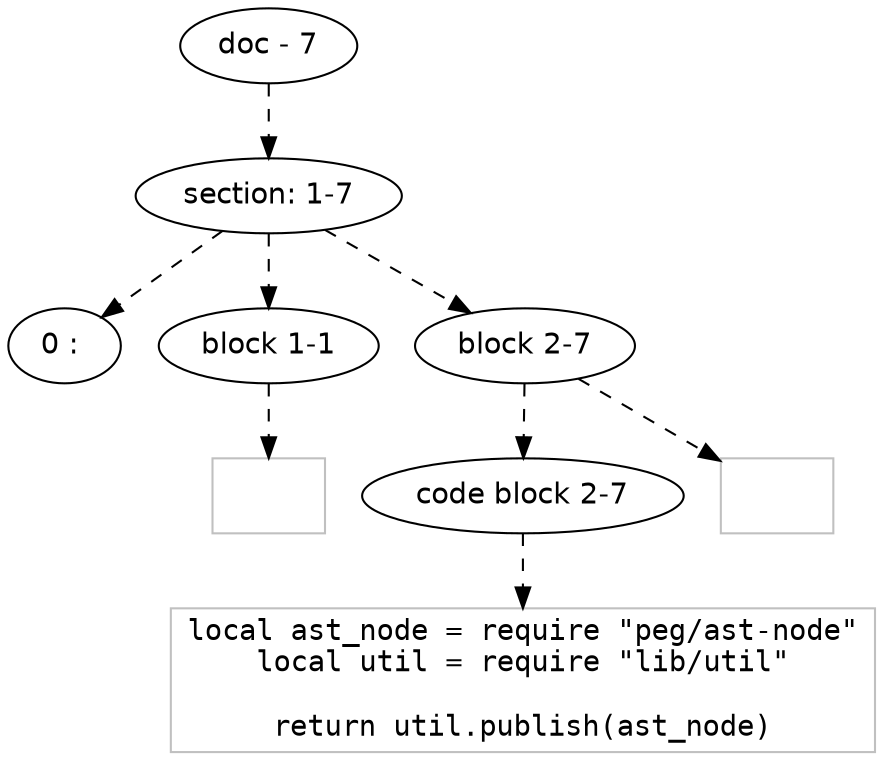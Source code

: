 digraph hierarchy {

node [fontname=Helvetica]
edge [style=dashed]

doc_0 [label="doc - 7"]


doc_0 -> { section_1}
{rank=same; section_1}

section_1 [label="section: 1-7"]


section_1 -> { header_2 block_3 block_4}
{rank=same; header_2 block_3 block_4}

header_2 [label="0 : "]

block_3 [label="block 1-1"]

block_4 [label="block 2-7"]


block_3 -> leaf_5
leaf_5  [color=Gray,shape=rectangle,fontname=Inconsolata,label=""]
block_4 -> { codeblock_6}
{rank=same; codeblock_6}

codeblock_6 [label="code block 2-7"]


codeblock_6 -> leaf_7
leaf_7  [color=Gray,shape=rectangle,fontname=Inconsolata,label="local ast_node = require \"peg/ast-node\"
local util = require \"lib/util\"

return util.publish(ast_node)"]
block_4 -> leaf_8
leaf_8  [color=Gray,shape=rectangle,fontname=Inconsolata,label=""]

}
